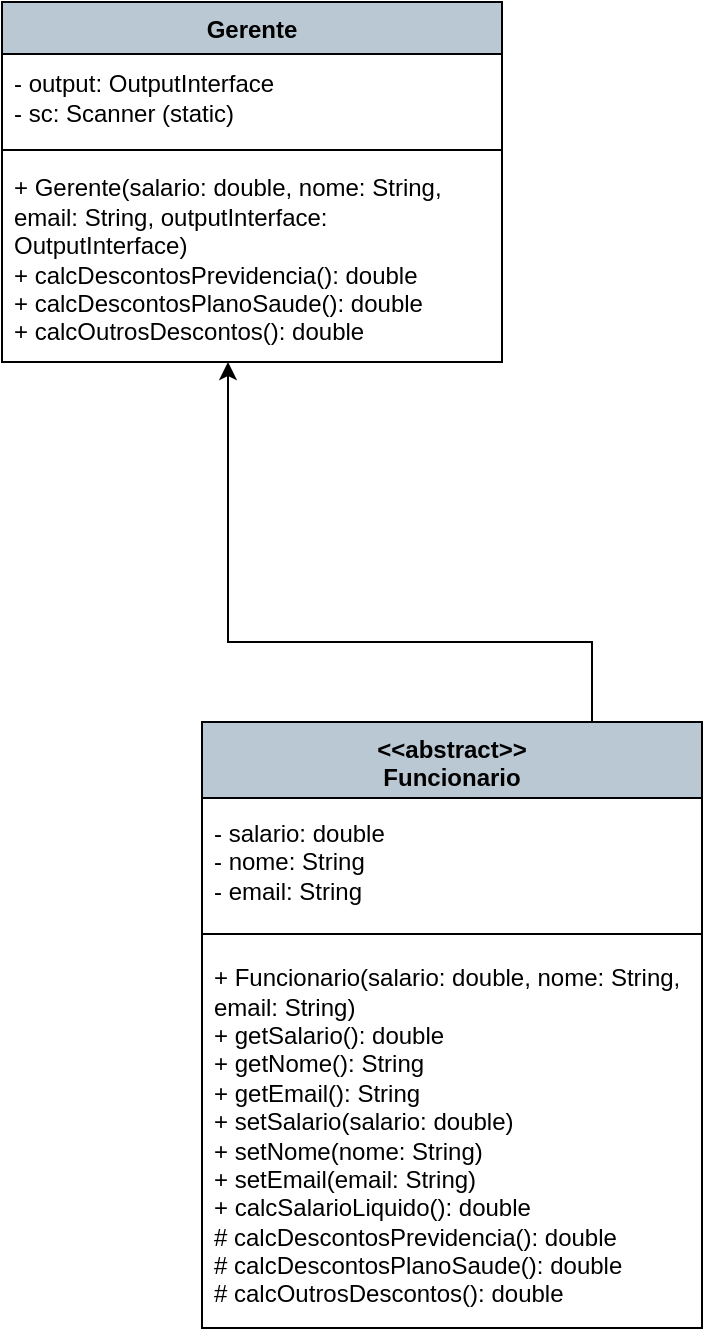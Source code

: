 <mxfile version="24.9.1">
  <diagram name="Página-1" id="DaDa5ubh5nD4zTThyvjr">
    <mxGraphModel dx="3675" dy="1913" grid="1" gridSize="10" guides="1" tooltips="1" connect="1" arrows="1" fold="1" page="1" pageScale="1" pageWidth="827" pageHeight="1169" math="0" shadow="0">
      <root>
        <mxCell id="0" />
        <mxCell id="1" parent="0" />
        <mxCell id="e7zmRcS1ZgVzJJZaRLiw-1" value="&amp;lt;&amp;lt;abstract&amp;gt;&amp;gt;&lt;div&gt;Funcionario&lt;/div&gt;" style="swimlane;fontStyle=1;align=center;verticalAlign=top;childLayout=stackLayout;horizontal=1;startSize=38;horizontalStack=0;resizeParent=1;resizeParentMax=0;resizeLast=0;collapsible=1;marginBottom=0;whiteSpace=wrap;html=1;fillColor=#BAC8D3;" vertex="1" parent="1">
          <mxGeometry x="-1720" y="-90" width="250" height="303" as="geometry" />
        </mxCell>
        <mxCell id="e7zmRcS1ZgVzJJZaRLiw-2" value="- salario: double&lt;div&gt;- nome: String&amp;nbsp;&lt;/div&gt;&lt;div&gt;- email: String&amp;nbsp; &amp;nbsp;&lt;br&gt;&lt;/div&gt;" style="text;strokeColor=none;fillColor=none;align=left;verticalAlign=middle;spacingLeft=4;spacingRight=4;overflow=hidden;rotatable=0;points=[[0,0.5],[1,0.5]];portConstraint=eastwest;whiteSpace=wrap;html=1;" vertex="1" parent="e7zmRcS1ZgVzJJZaRLiw-1">
          <mxGeometry y="38" width="250" height="64" as="geometry" />
        </mxCell>
        <mxCell id="e7zmRcS1ZgVzJJZaRLiw-3" value="" style="line;strokeWidth=1;fillColor=none;align=left;verticalAlign=middle;spacingTop=-1;spacingLeft=3;spacingRight=3;rotatable=0;labelPosition=right;points=[];portConstraint=eastwest;strokeColor=inherit;" vertex="1" parent="e7zmRcS1ZgVzJJZaRLiw-1">
          <mxGeometry y="102" width="250" height="8" as="geometry" />
        </mxCell>
        <mxCell id="e7zmRcS1ZgVzJJZaRLiw-4" value="&lt;div&gt;+ Funcionario(salario: double, nome: String, email: String)&lt;/div&gt;&lt;div&gt;+ getSalario(): double&amp;nbsp;&lt;/div&gt;&lt;div&gt;+ getNome(): String&amp;nbsp;&lt;/div&gt;&lt;div&gt;+ getEmail(): String&amp;nbsp;&lt;/div&gt;&lt;div&gt;+ setSalario(salario: double)&amp;nbsp;&lt;/div&gt;&lt;div&gt;+ setNome(nome: String)&amp;nbsp;&lt;/div&gt;&lt;div&gt;+ setEmail(email: String)&amp;nbsp;&lt;/div&gt;&lt;div&gt;+ calcSalarioLiquido(): double&amp;nbsp;&lt;/div&gt;&lt;div&gt;# calcDescontosPrevidencia():&amp;nbsp;double&amp;nbsp;&lt;/div&gt;&lt;div&gt;# calcDescontosPlanoSaude():&amp;nbsp;double&amp;nbsp;&lt;/div&gt;&lt;div&gt;# calcOutrosDescontos():&amp;nbsp;double&amp;nbsp;&amp;nbsp; &amp;nbsp;&amp;nbsp;&lt;/div&gt;" style="text;strokeColor=none;fillColor=none;align=left;verticalAlign=middle;spacingLeft=4;spacingRight=4;overflow=hidden;rotatable=0;points=[[0,0.5],[1,0.5]];portConstraint=eastwest;whiteSpace=wrap;html=1;" vertex="1" parent="e7zmRcS1ZgVzJJZaRLiw-1">
          <mxGeometry y="110" width="250" height="193" as="geometry" />
        </mxCell>
        <mxCell id="e7zmRcS1ZgVzJJZaRLiw-5" value="Gerente" style="swimlane;fontStyle=1;align=center;verticalAlign=top;childLayout=stackLayout;horizontal=1;startSize=26;horizontalStack=0;resizeParent=1;resizeParentMax=0;resizeLast=0;collapsible=1;marginBottom=0;whiteSpace=wrap;html=1;fillColor=#BAC8D3;" vertex="1" parent="1">
          <mxGeometry x="-1820" y="-450" width="250" height="180" as="geometry" />
        </mxCell>
        <mxCell id="e7zmRcS1ZgVzJJZaRLiw-6" value="&lt;div&gt;- output: OutputInterface&amp;nbsp;&lt;/div&gt;&lt;div&gt;- sc: Scanner (static)&amp;nbsp;&amp;nbsp;&lt;br&gt;&lt;/div&gt;" style="text;strokeColor=none;fillColor=none;align=left;verticalAlign=middle;spacingLeft=4;spacingRight=4;overflow=hidden;rotatable=0;points=[[0,0.5],[1,0.5]];portConstraint=eastwest;whiteSpace=wrap;html=1;" vertex="1" parent="e7zmRcS1ZgVzJJZaRLiw-5">
          <mxGeometry y="26" width="250" height="44" as="geometry" />
        </mxCell>
        <mxCell id="e7zmRcS1ZgVzJJZaRLiw-7" value="" style="line;strokeWidth=1;fillColor=none;align=left;verticalAlign=middle;spacingTop=-1;spacingLeft=3;spacingRight=3;rotatable=0;labelPosition=right;points=[];portConstraint=eastwest;strokeColor=inherit;" vertex="1" parent="e7zmRcS1ZgVzJJZaRLiw-5">
          <mxGeometry y="70" width="250" height="8" as="geometry" />
        </mxCell>
        <mxCell id="e7zmRcS1ZgVzJJZaRLiw-8" value="&lt;div&gt;&lt;span style=&quot;background-color: initial;&quot;&gt;+ Gerente(salario: double, nome: String, email: String, outputInterface: OutputInterface)&lt;/span&gt;&lt;/div&gt;&lt;div&gt;&lt;span style=&quot;background-color: initial;&quot;&gt;+ calcDescontosPrevidencia(): double&amp;nbsp;&lt;/span&gt;&lt;/div&gt;&lt;div&gt;&lt;span style=&quot;background-color: initial;&quot;&gt;+ calcDescontosPlanoSaude(): double&lt;/span&gt;&lt;/div&gt;&lt;div&gt;&lt;span style=&quot;background-color: initial;&quot;&gt;+ calcOutrosDescontos(): double&lt;/span&gt;&lt;span style=&quot;background-color: initial;&quot;&gt;&amp;nbsp; &amp;nbsp; &amp;nbsp; &amp;nbsp; &amp;nbsp;&amp;nbsp;&lt;/span&gt;&lt;br&gt;&lt;/div&gt;" style="text;strokeColor=none;fillColor=none;align=left;verticalAlign=middle;spacingLeft=4;spacingRight=4;overflow=hidden;rotatable=0;points=[[0,0.5],[1,0.5]];portConstraint=eastwest;whiteSpace=wrap;html=1;" vertex="1" parent="e7zmRcS1ZgVzJJZaRLiw-5">
          <mxGeometry y="78" width="250" height="102" as="geometry" />
        </mxCell>
        <mxCell id="e7zmRcS1ZgVzJJZaRLiw-9" style="edgeStyle=orthogonalEdgeStyle;rounded=0;orthogonalLoop=1;jettySize=auto;html=1;exitX=0.5;exitY=0;exitDx=0;exitDy=0;entryX=0.452;entryY=1;entryDx=0;entryDy=0;entryPerimeter=0;" edge="1" parent="1" source="e7zmRcS1ZgVzJJZaRLiw-1" target="e7zmRcS1ZgVzJJZaRLiw-8">
          <mxGeometry relative="1" as="geometry">
            <Array as="points">
              <mxPoint x="-1525" y="-130" />
              <mxPoint x="-1707" y="-130" />
            </Array>
          </mxGeometry>
        </mxCell>
      </root>
    </mxGraphModel>
  </diagram>
</mxfile>
